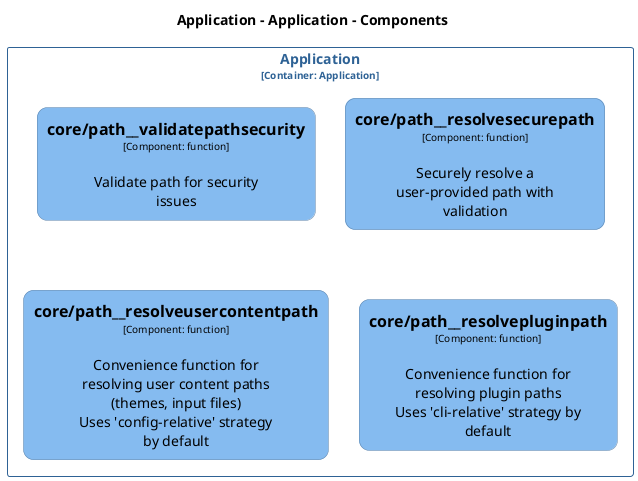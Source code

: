 @startuml
set separator none
title Application - Application - Components

top to bottom direction
skinparam ranksep 60
skinparam nodesep 30

skinparam {
  arrowFontSize 10
  defaultTextAlignment center
  wrapWidth 200
  maxMessageSize 100
  defaultFontName "Arial"
}

hide stereotype

skinparam rectangle<<Application.Application.corepath__resolvepluginpath>> {
  BackgroundColor #85bbf0
  FontColor #000000
  BorderColor #5d82a8
  roundCorner 20
  shadowing false
}
skinparam rectangle<<Application.Application.corepath__resolvesecurepath>> {
  BackgroundColor #85bbf0
  FontColor #000000
  BorderColor #5d82a8
  roundCorner 20
  shadowing false
}
skinparam rectangle<<Application.Application.corepath__resolveusercontentpath>> {
  BackgroundColor #85bbf0
  FontColor #000000
  BorderColor #5d82a8
  roundCorner 20
  shadowing false
}
skinparam rectangle<<Application.Application.corepath__validatepathsecurity>> {
  BackgroundColor #85bbf0
  FontColor #000000
  BorderColor #5d82a8
  roundCorner 20
  shadowing false
}
skinparam rectangle<<Application.Application>> {
  BorderColor #2e6295
  FontColor #2e6295
  shadowing false
}

rectangle "Application\n<size:10>[Container: Application]</size>" <<Application.Application>> {
  rectangle "==core/path__validatepathsecurity\n<size:10>[Component: function]</size>\n\nValidate path for security issues" <<Application.Application.corepath__validatepathsecurity>> as Application.Application.corepath__validatepathsecurity
  rectangle "==core/path__resolvesecurepath\n<size:10>[Component: function]</size>\n\nSecurely resolve a user-provided path with validation" <<Application.Application.corepath__resolvesecurepath>> as Application.Application.corepath__resolvesecurepath
  rectangle "==core/path__resolveusercontentpath\n<size:10>[Component: function]</size>\n\nConvenience function for resolving user content paths (themes, input files)\nUses 'config-relative' strategy by default" <<Application.Application.corepath__resolveusercontentpath>> as Application.Application.corepath__resolveusercontentpath
  rectangle "==core/path__resolvepluginpath\n<size:10>[Component: function]</size>\n\nConvenience function for resolving plugin paths\nUses 'cli-relative' strategy by default" <<Application.Application.corepath__resolvepluginpath>> as Application.Application.corepath__resolvepluginpath
}

@enduml